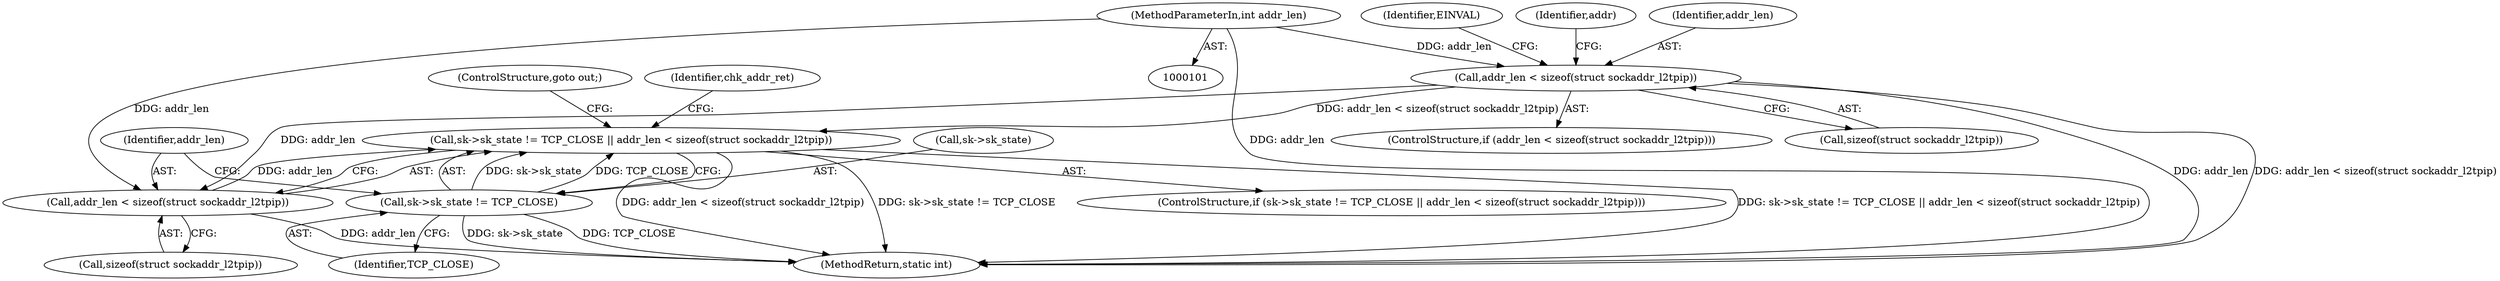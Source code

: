 digraph "0_linux_32c231164b762dddefa13af5a0101032c70b50ef@API" {
"1000177" [label="(Call,sk->sk_state != TCP_CLOSE || addr_len < sizeof(struct sockaddr_l2tpip))"];
"1000178" [label="(Call,sk->sk_state != TCP_CLOSE)"];
"1000183" [label="(Call,addr_len < sizeof(struct sockaddr_l2tpip))"];
"1000133" [label="(Call,addr_len < sizeof(struct sockaddr_l2tpip))"];
"1000104" [label="(MethodParameterIn,int addr_len)"];
"1000183" [label="(Call,addr_len < sizeof(struct sockaddr_l2tpip))"];
"1000182" [label="(Identifier,TCP_CLOSE)"];
"1000178" [label="(Call,sk->sk_state != TCP_CLOSE)"];
"1000176" [label="(ControlStructure,if (sk->sk_state != TCP_CLOSE || addr_len < sizeof(struct sockaddr_l2tpip)))"];
"1000133" [label="(Call,addr_len < sizeof(struct sockaddr_l2tpip))"];
"1000179" [label="(Call,sk->sk_state)"];
"1000104" [label="(MethodParameterIn,int addr_len)"];
"1000132" [label="(ControlStructure,if (addr_len < sizeof(struct sockaddr_l2tpip)))"];
"1000134" [label="(Identifier,addr_len)"];
"1000187" [label="(ControlStructure,goto out;)"];
"1000139" [label="(Identifier,EINVAL)"];
"1000189" [label="(Identifier,chk_addr_ret)"];
"1000135" [label="(Call,sizeof(struct sockaddr_l2tpip))"];
"1000184" [label="(Identifier,addr_len)"];
"1000185" [label="(Call,sizeof(struct sockaddr_l2tpip))"];
"1000177" [label="(Call,sk->sk_state != TCP_CLOSE || addr_len < sizeof(struct sockaddr_l2tpip))"];
"1000143" [label="(Identifier,addr)"];
"1000291" [label="(MethodReturn,static int)"];
"1000177" -> "1000176"  [label="AST: "];
"1000177" -> "1000178"  [label="CFG: "];
"1000177" -> "1000183"  [label="CFG: "];
"1000178" -> "1000177"  [label="AST: "];
"1000183" -> "1000177"  [label="AST: "];
"1000187" -> "1000177"  [label="CFG: "];
"1000189" -> "1000177"  [label="CFG: "];
"1000177" -> "1000291"  [label="DDG: sk->sk_state != TCP_CLOSE"];
"1000177" -> "1000291"  [label="DDG: sk->sk_state != TCP_CLOSE || addr_len < sizeof(struct sockaddr_l2tpip)"];
"1000177" -> "1000291"  [label="DDG: addr_len < sizeof(struct sockaddr_l2tpip)"];
"1000178" -> "1000177"  [label="DDG: sk->sk_state"];
"1000178" -> "1000177"  [label="DDG: TCP_CLOSE"];
"1000183" -> "1000177"  [label="DDG: addr_len"];
"1000133" -> "1000177"  [label="DDG: addr_len < sizeof(struct sockaddr_l2tpip)"];
"1000178" -> "1000182"  [label="CFG: "];
"1000179" -> "1000178"  [label="AST: "];
"1000182" -> "1000178"  [label="AST: "];
"1000184" -> "1000178"  [label="CFG: "];
"1000178" -> "1000291"  [label="DDG: TCP_CLOSE"];
"1000178" -> "1000291"  [label="DDG: sk->sk_state"];
"1000183" -> "1000185"  [label="CFG: "];
"1000184" -> "1000183"  [label="AST: "];
"1000185" -> "1000183"  [label="AST: "];
"1000183" -> "1000291"  [label="DDG: addr_len"];
"1000133" -> "1000183"  [label="DDG: addr_len"];
"1000104" -> "1000183"  [label="DDG: addr_len"];
"1000133" -> "1000132"  [label="AST: "];
"1000133" -> "1000135"  [label="CFG: "];
"1000134" -> "1000133"  [label="AST: "];
"1000135" -> "1000133"  [label="AST: "];
"1000139" -> "1000133"  [label="CFG: "];
"1000143" -> "1000133"  [label="CFG: "];
"1000133" -> "1000291"  [label="DDG: addr_len"];
"1000133" -> "1000291"  [label="DDG: addr_len < sizeof(struct sockaddr_l2tpip)"];
"1000104" -> "1000133"  [label="DDG: addr_len"];
"1000104" -> "1000101"  [label="AST: "];
"1000104" -> "1000291"  [label="DDG: addr_len"];
}
